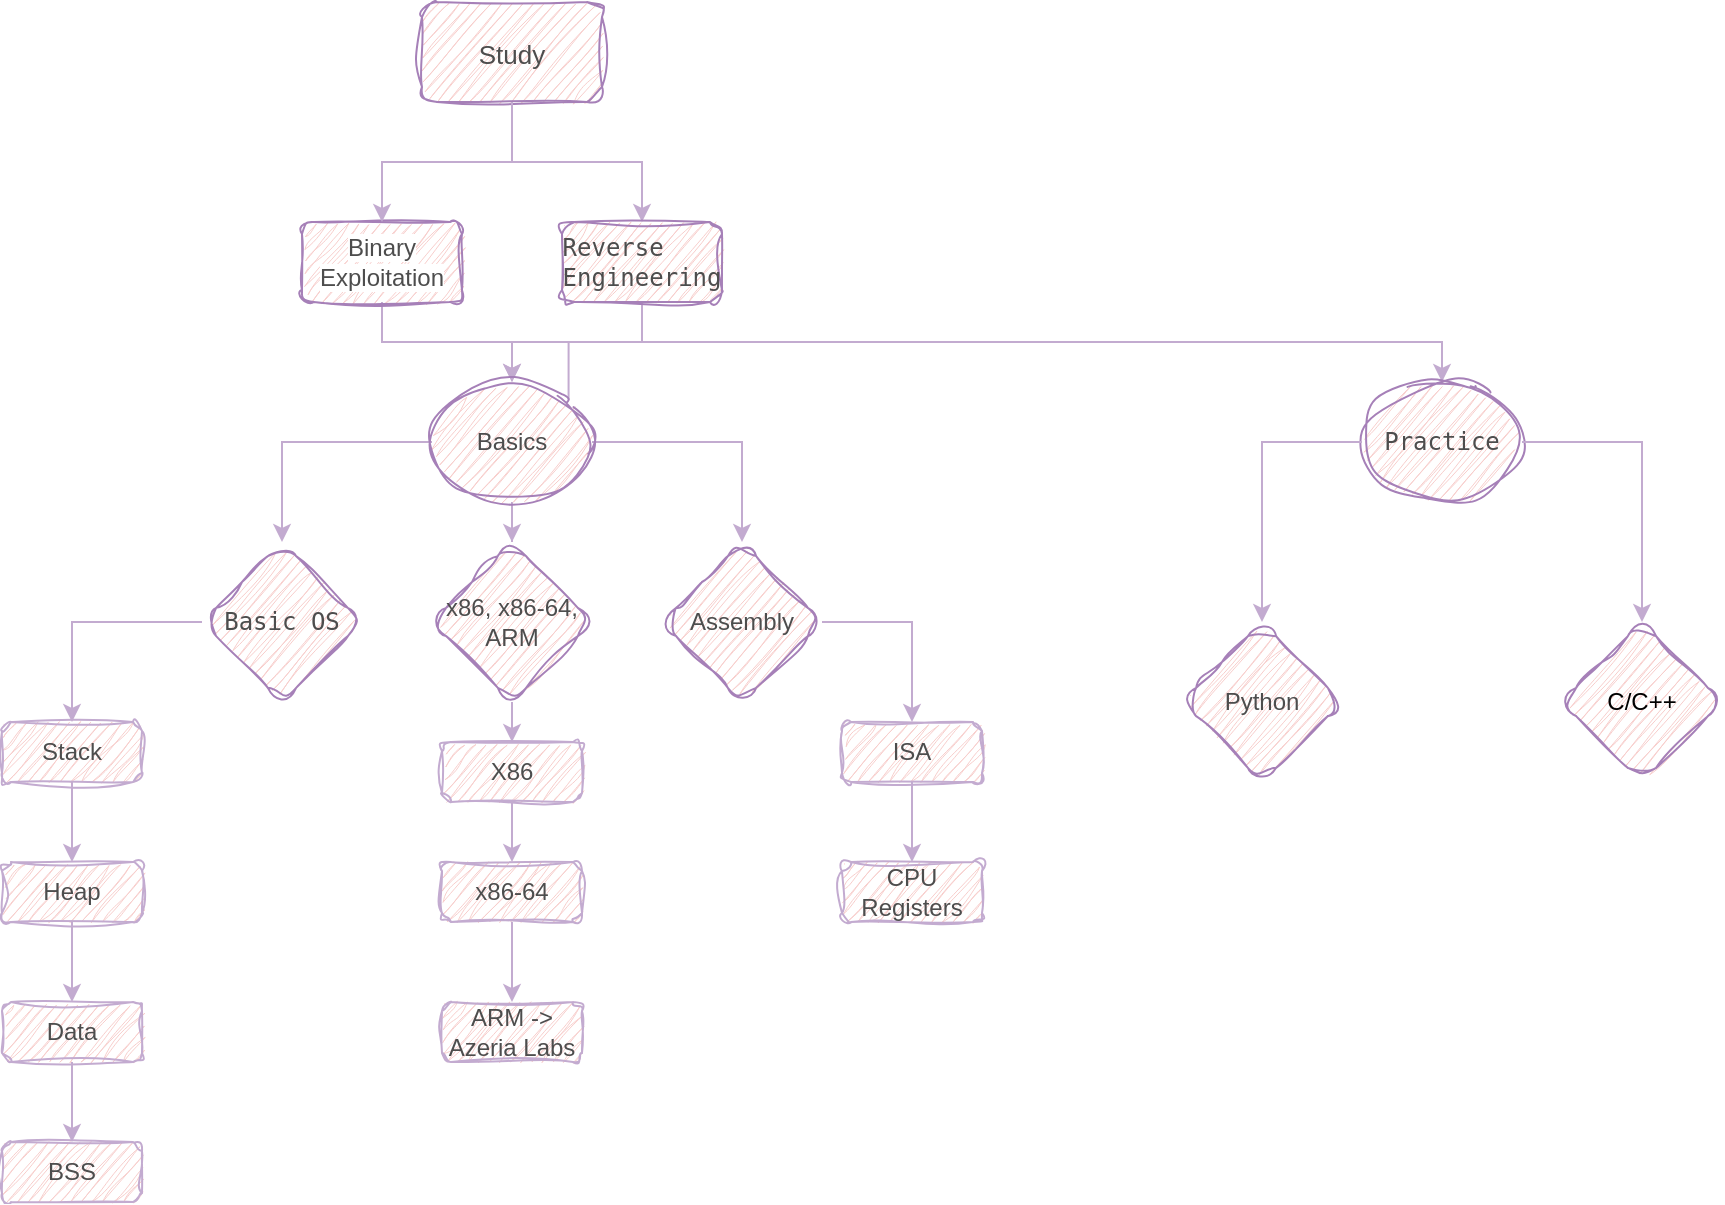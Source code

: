<mxfile version="26.1.3">
  <diagram name="Page-1" id="p3vafeq9-uN2_DDaD3mc">
    <mxGraphModel dx="1434" dy="759" grid="1" gridSize="10" guides="1" tooltips="1" connect="1" arrows="1" fold="1" page="1" pageScale="1" pageWidth="850" pageHeight="1100" math="0" shadow="0">
      <root>
        <mxCell id="0" />
        <mxCell id="1" parent="0" />
        <mxCell id="xd8l0e-0BIn2XX3NstND-5" style="edgeStyle=orthogonalEdgeStyle;rounded=0;orthogonalLoop=1;jettySize=auto;html=1;exitX=0.5;exitY=1;exitDx=0;exitDy=0;strokeColor=#C3ABD0;entryX=0.5;entryY=0;entryDx=0;entryDy=0;" edge="1" parent="1" source="xd8l0e-0BIn2XX3NstND-1" target="xd8l0e-0BIn2XX3NstND-9">
          <mxGeometry relative="1" as="geometry">
            <mxPoint x="425" y="140" as="targetPoint" />
            <Array as="points">
              <mxPoint x="425" y="130" />
              <mxPoint x="490" y="130" />
            </Array>
          </mxGeometry>
        </mxCell>
        <mxCell id="xd8l0e-0BIn2XX3NstND-1" value="&lt;h2&gt;&lt;font face=&quot;Helvetica&quot; style=&quot;color: rgb(77, 77, 77); font-size: 13px;&quot;&gt;&lt;span style=&quot;font-weight: normal;&quot;&gt;Study&lt;/span&gt;&lt;/font&gt;&lt;/h2&gt;" style="text;html=1;align=center;verticalAlign=middle;whiteSpace=wrap;rounded=1;fillColor=#f8cecc;strokeColor=#A680B8;glass=0;sketch=1;curveFitting=1;jiggle=2;shadow=0;gradientColor=none;" vertex="1" parent="1">
          <mxGeometry x="380" y="50" width="90" height="50" as="geometry" />
        </mxCell>
        <mxCell id="xd8l0e-0BIn2XX3NstND-24" style="edgeStyle=orthogonalEdgeStyle;rounded=0;orthogonalLoop=1;jettySize=auto;html=1;exitX=0.5;exitY=1;exitDx=0;exitDy=0;fontFamily=Helvetica;fontSize=12;fontColor=default;strokeColor=#C3ABD0;" edge="1" parent="1" source="xd8l0e-0BIn2XX3NstND-8" target="xd8l0e-0BIn2XX3NstND-20">
          <mxGeometry relative="1" as="geometry" />
        </mxCell>
        <mxCell id="xd8l0e-0BIn2XX3NstND-8" value="&lt;span style=&quot;background-color: light-dark(#ffffff, var(--ge-dark-color, #121212));&quot;&gt;&lt;span style=&quot;color: rgb(77, 77, 77);&quot;&gt;Binary Exploitation&lt;/span&gt;&lt;/span&gt;" style="text;html=1;align=center;verticalAlign=middle;whiteSpace=wrap;rounded=1;fillColor=#f8cecc;strokeColor=#A680B8;glass=0;sketch=1;curveFitting=1;jiggle=2;shadow=0;gradientColor=none;" vertex="1" parent="1">
          <mxGeometry x="320" y="160" width="80" height="40" as="geometry" />
        </mxCell>
        <mxCell id="xd8l0e-0BIn2XX3NstND-26" style="edgeStyle=orthogonalEdgeStyle;rounded=0;orthogonalLoop=1;jettySize=auto;html=1;exitX=0.5;exitY=1;exitDx=0;exitDy=0;entryX=0.5;entryY=0;entryDx=0;entryDy=0;fontFamily=Helvetica;fontSize=12;fontColor=default;strokeColor=#C3ABD0;" edge="1" parent="1" source="xd8l0e-0BIn2XX3NstND-9" target="xd8l0e-0BIn2XX3NstND-20">
          <mxGeometry relative="1" as="geometry" />
        </mxCell>
        <mxCell id="xd8l0e-0BIn2XX3NstND-9" value="&lt;div role=&quot;text&quot; tabindex=&quot;0&quot; id=&quot;tw-target-text-container&quot; class=&quot;tw-ta-container tw-nfl&quot;&gt;&lt;pre aria-label=&quot;Texto traduzido: reverse engineering&quot; dir=&quot;ltr&quot; data-ved=&quot;2ahUKEwj19vmpt6uMAxVejZUCHf8uEAwQ3ewLegQICBAU&quot; style=&quot;text-align:left&quot; id=&quot;tw-target-text&quot; data-placeholder=&quot;Tradução&quot; class=&quot;tw-data-text tw-text-large tw-ta&quot;&gt;&lt;span style=&quot;color: rgb(77, 77, 77);&quot; lang=&quot;en&quot; class=&quot;Y2IQFc&quot;&gt;Reverse&lt;br&gt;Engineering&lt;/span&gt;&lt;/pre&gt;&lt;/div&gt;" style="text;html=1;align=center;verticalAlign=middle;whiteSpace=wrap;rounded=1;fillColor=#f8cecc;strokeColor=#A680B8;glass=0;sketch=1;curveFitting=1;jiggle=2;shadow=0;gradientColor=none;" vertex="1" parent="1">
          <mxGeometry x="450" y="160" width="80" height="40" as="geometry" />
        </mxCell>
        <mxCell id="xd8l0e-0BIn2XX3NstND-12" style="edgeStyle=orthogonalEdgeStyle;rounded=0;orthogonalLoop=1;jettySize=auto;html=1;exitX=0.5;exitY=1;exitDx=0;exitDy=0;strokeColor=#C3ABD0;entryX=0.5;entryY=0;entryDx=0;entryDy=0;entryPerimeter=0;" edge="1" parent="1" source="xd8l0e-0BIn2XX3NstND-1" target="xd8l0e-0BIn2XX3NstND-8">
          <mxGeometry relative="1" as="geometry">
            <mxPoint x="370" y="150" as="targetPoint" />
            <mxPoint x="305" y="100" as="sourcePoint" />
            <Array as="points">
              <mxPoint x="425" y="130" />
              <mxPoint x="360" y="130" />
            </Array>
          </mxGeometry>
        </mxCell>
        <mxCell id="xd8l0e-0BIn2XX3NstND-28" value="" style="edgeStyle=orthogonalEdgeStyle;rounded=0;orthogonalLoop=1;jettySize=auto;html=1;fontFamily=Helvetica;fontSize=12;fontColor=default;strokeColor=#C3ABD0;" edge="1" parent="1" source="xd8l0e-0BIn2XX3NstND-20" target="xd8l0e-0BIn2XX3NstND-27">
          <mxGeometry relative="1" as="geometry" />
        </mxCell>
        <mxCell id="xd8l0e-0BIn2XX3NstND-30" value="" style="edgeStyle=orthogonalEdgeStyle;rounded=0;orthogonalLoop=1;jettySize=auto;html=1;fontFamily=Helvetica;fontSize=12;fontColor=default;strokeColor=#C3ABD0;" edge="1" parent="1" source="xd8l0e-0BIn2XX3NstND-20" target="xd8l0e-0BIn2XX3NstND-29">
          <mxGeometry relative="1" as="geometry" />
        </mxCell>
        <mxCell id="xd8l0e-0BIn2XX3NstND-32" value="" style="edgeStyle=orthogonalEdgeStyle;rounded=0;orthogonalLoop=1;jettySize=auto;html=1;fontFamily=Helvetica;fontSize=12;fontColor=default;strokeColor=#C3ABD0;" edge="1" parent="1" source="xd8l0e-0BIn2XX3NstND-20" target="xd8l0e-0BIn2XX3NstND-31">
          <mxGeometry relative="1" as="geometry" />
        </mxCell>
        <mxCell id="xd8l0e-0BIn2XX3NstND-58" style="edgeStyle=orthogonalEdgeStyle;rounded=0;orthogonalLoop=1;jettySize=auto;html=1;exitX=1;exitY=0;exitDx=0;exitDy=0;fontFamily=Helvetica;fontSize=12;fontColor=default;strokeColor=#C3ABD0;entryX=0.5;entryY=0;entryDx=0;entryDy=0;" edge="1" parent="1" source="xd8l0e-0BIn2XX3NstND-20" target="xd8l0e-0BIn2XX3NstND-56">
          <mxGeometry relative="1" as="geometry">
            <mxPoint x="800" y="760" as="targetPoint" />
            <Array as="points">
              <mxPoint x="453" y="220" />
              <mxPoint x="890" y="220" />
            </Array>
          </mxGeometry>
        </mxCell>
        <mxCell id="xd8l0e-0BIn2XX3NstND-20" value="&lt;span style=&quot;color: rgb(77, 77, 77);&quot;&gt;Basics&lt;/span&gt;" style="ellipse;whiteSpace=wrap;html=1;fillColor=#f8cecc;strokeColor=#A680B8;gradientColor=none;rounded=1;glass=0;sketch=1;curveFitting=1;jiggle=2;shadow=0;" vertex="1" parent="1">
          <mxGeometry x="385" y="240" width="80" height="60" as="geometry" />
        </mxCell>
        <mxCell id="xd8l0e-0BIn2XX3NstND-37" value="" style="edgeStyle=orthogonalEdgeStyle;rounded=0;orthogonalLoop=1;jettySize=auto;html=1;fontFamily=Helvetica;fontSize=12;fontColor=default;strokeColor=#C3ABD0;" edge="1" parent="1" source="xd8l0e-0BIn2XX3NstND-27" target="xd8l0e-0BIn2XX3NstND-36">
          <mxGeometry relative="1" as="geometry" />
        </mxCell>
        <mxCell id="xd8l0e-0BIn2XX3NstND-27" value="&lt;div role=&quot;text&quot; tabindex=&quot;0&quot; id=&quot;tw-target-text-container&quot; class=&quot;tw-ta-container tw-nfl&quot;&gt;&lt;pre aria-label=&quot;Texto traduzido: Basic OS&quot; dir=&quot;ltr&quot; data-ved=&quot;2ahUKEwj19vmpt6uMAxVejZUCHf8uEAwQ3ewLegQICBAU&quot; style=&quot;text-align:left&quot; id=&quot;tw-target-text&quot; data-placeholder=&quot;Tradução&quot; class=&quot;tw-data-text tw-text-large tw-ta&quot;&gt;&lt;span style=&quot;color: rgb(77, 77, 77);&quot; lang=&quot;en&quot; class=&quot;Y2IQFc&quot;&gt;Basic OS&lt;/span&gt;&lt;/pre&gt;&lt;/div&gt;" style="rhombus;whiteSpace=wrap;html=1;fillColor=#f8cecc;strokeColor=#A680B8;gradientColor=none;rounded=1;glass=0;sketch=1;curveFitting=1;jiggle=2;shadow=0;" vertex="1" parent="1">
          <mxGeometry x="270" y="320" width="80" height="80" as="geometry" />
        </mxCell>
        <mxCell id="xd8l0e-0BIn2XX3NstND-29" value="&lt;span style=&quot;color: rgb(77, 77, 77);&quot;&gt;x86, x86-64, ARM&lt;/span&gt;" style="rhombus;whiteSpace=wrap;html=1;fillColor=#f8cecc;strokeColor=#A680B8;gradientColor=none;rounded=1;glass=0;sketch=1;curveFitting=1;jiggle=2;shadow=0;" vertex="1" parent="1">
          <mxGeometry x="385" y="320" width="80" height="80" as="geometry" />
        </mxCell>
        <mxCell id="xd8l0e-0BIn2XX3NstND-49" style="edgeStyle=orthogonalEdgeStyle;rounded=0;orthogonalLoop=1;jettySize=auto;html=1;exitX=1;exitY=0.5;exitDx=0;exitDy=0;fontFamily=Helvetica;fontSize=12;fontColor=default;strokeColor=#C3ABD0;" edge="1" parent="1" source="xd8l0e-0BIn2XX3NstND-31" target="xd8l0e-0BIn2XX3NstND-48">
          <mxGeometry relative="1" as="geometry" />
        </mxCell>
        <mxCell id="xd8l0e-0BIn2XX3NstND-31" value="&lt;span style=&quot;color: rgb(77, 77, 77);&quot;&gt;Assembly&lt;/span&gt;" style="rhombus;whiteSpace=wrap;html=1;fillColor=#f8cecc;strokeColor=#A680B8;gradientColor=none;rounded=1;glass=0;sketch=1;curveFitting=1;jiggle=2;shadow=0;" vertex="1" parent="1">
          <mxGeometry x="500" y="320" width="80" height="80" as="geometry" />
        </mxCell>
        <mxCell id="xd8l0e-0BIn2XX3NstND-39" value="" style="edgeStyle=orthogonalEdgeStyle;rounded=0;orthogonalLoop=1;jettySize=auto;html=1;fontFamily=Helvetica;fontSize=12;fontColor=default;strokeColor=#C3ABD0;" edge="1" parent="1" source="xd8l0e-0BIn2XX3NstND-36" target="xd8l0e-0BIn2XX3NstND-38">
          <mxGeometry relative="1" as="geometry" />
        </mxCell>
        <mxCell id="xd8l0e-0BIn2XX3NstND-36" value="&lt;span style=&quot;color: rgb(77, 77, 77);&quot;&gt;Stack&lt;/span&gt;" style="whiteSpace=wrap;html=1;fillColor=#f8cecc;strokeColor=#C3ABD0;gradientColor=none;rounded=1;glass=0;sketch=1;curveFitting=1;jiggle=2;shadow=0;" vertex="1" parent="1">
          <mxGeometry x="170" y="410" width="70" height="30" as="geometry" />
        </mxCell>
        <mxCell id="xd8l0e-0BIn2XX3NstND-41" value="" style="edgeStyle=orthogonalEdgeStyle;rounded=0;orthogonalLoop=1;jettySize=auto;html=1;fontFamily=Helvetica;fontSize=12;fontColor=default;strokeColor=#C3ABD0;" edge="1" parent="1" source="xd8l0e-0BIn2XX3NstND-38" target="xd8l0e-0BIn2XX3NstND-40">
          <mxGeometry relative="1" as="geometry" />
        </mxCell>
        <mxCell id="xd8l0e-0BIn2XX3NstND-38" value="&lt;span style=&quot;color: rgb(77, 77, 77);&quot;&gt;Heap&lt;/span&gt;" style="whiteSpace=wrap;html=1;fillColor=#f8cecc;strokeColor=#C3ABD0;gradientColor=none;rounded=1;glass=0;sketch=1;curveFitting=1;jiggle=2;shadow=0;" vertex="1" parent="1">
          <mxGeometry x="170" y="480" width="70" height="30" as="geometry" />
        </mxCell>
        <mxCell id="xd8l0e-0BIn2XX3NstND-44" value="" style="edgeStyle=orthogonalEdgeStyle;rounded=0;orthogonalLoop=1;jettySize=auto;html=1;fontFamily=Helvetica;fontSize=12;fontColor=default;strokeColor=#C3ABD0;" edge="1" parent="1" source="xd8l0e-0BIn2XX3NstND-40" target="xd8l0e-0BIn2XX3NstND-43">
          <mxGeometry relative="1" as="geometry" />
        </mxCell>
        <mxCell id="xd8l0e-0BIn2XX3NstND-40" value="&lt;span style=&quot;color: rgb(77, 77, 77);&quot;&gt;Data&lt;/span&gt;" style="whiteSpace=wrap;html=1;fillColor=#f8cecc;strokeColor=#C3ABD0;gradientColor=none;rounded=1;glass=0;sketch=1;curveFitting=1;jiggle=2;shadow=0;" vertex="1" parent="1">
          <mxGeometry x="170" y="550" width="70" height="30" as="geometry" />
        </mxCell>
        <mxCell id="xd8l0e-0BIn2XX3NstND-43" value="&lt;span style=&quot;color: rgb(77, 77, 77);&quot;&gt;BSS&lt;/span&gt;" style="whiteSpace=wrap;html=1;fillColor=#f8cecc;strokeColor=#C3ABD0;gradientColor=none;rounded=1;glass=0;sketch=1;curveFitting=1;jiggle=2;shadow=0;" vertex="1" parent="1">
          <mxGeometry x="170" y="620" width="70" height="30" as="geometry" />
        </mxCell>
        <mxCell id="xd8l0e-0BIn2XX3NstND-51" value="" style="edgeStyle=orthogonalEdgeStyle;rounded=0;orthogonalLoop=1;jettySize=auto;html=1;fontFamily=Helvetica;fontSize=12;fontColor=default;strokeColor=#C3ABD0;" edge="1" parent="1" source="xd8l0e-0BIn2XX3NstND-48" target="xd8l0e-0BIn2XX3NstND-50">
          <mxGeometry relative="1" as="geometry" />
        </mxCell>
        <mxCell id="xd8l0e-0BIn2XX3NstND-48" value="&lt;span style=&quot;color: rgb(77, 77, 77);&quot;&gt;ISA&lt;/span&gt;" style="whiteSpace=wrap;html=1;fillColor=#f8cecc;strokeColor=#C3ABD0;gradientColor=none;rounded=1;glass=0;sketch=1;curveFitting=1;jiggle=2;shadow=0;" vertex="1" parent="1">
          <mxGeometry x="590" y="410" width="70" height="30" as="geometry" />
        </mxCell>
        <mxCell id="xd8l0e-0BIn2XX3NstND-50" value="&lt;span style=&quot;color: rgb(77, 77, 77);&quot;&gt;CPU Registers&lt;/span&gt;" style="whiteSpace=wrap;html=1;fillColor=#f8cecc;strokeColor=#C3ABD0;gradientColor=none;rounded=1;glass=0;sketch=1;curveFitting=1;jiggle=2;shadow=0;" vertex="1" parent="1">
          <mxGeometry x="590" y="480" width="70" height="30" as="geometry" />
        </mxCell>
        <mxCell id="xd8l0e-0BIn2XX3NstND-56" value="&lt;div role=&quot;text&quot; tabindex=&quot;0&quot; id=&quot;tw-target-text-container&quot; class=&quot;tw-ta-container tw-nfl&quot;&gt;&lt;pre aria-label=&quot;Texto traduzido: Practice&quot; dir=&quot;ltr&quot; data-ved=&quot;2ahUKEwj19vmpt6uMAxVejZUCHf8uEAwQ3ewLegQICBAU&quot; style=&quot;text-align:left&quot; id=&quot;tw-target-text&quot; data-placeholder=&quot;Tradução&quot; class=&quot;tw-data-text tw-text-large tw-ta&quot;&gt;&lt;span style=&quot;color: rgb(77, 77, 77);&quot; lang=&quot;en&quot; class=&quot;Y2IQFc&quot;&gt;Practice&lt;/span&gt;&lt;/pre&gt;&lt;/div&gt;" style="ellipse;whiteSpace=wrap;html=1;fillColor=#f8cecc;strokeColor=#A680B8;gradientColor=none;rounded=1;glass=0;sketch=1;curveFitting=1;jiggle=2;shadow=0;" vertex="1" parent="1">
          <mxGeometry x="850" y="240" width="80" height="60" as="geometry" />
        </mxCell>
        <mxCell id="xd8l0e-0BIn2XX3NstND-62" style="edgeStyle=orthogonalEdgeStyle;rounded=0;orthogonalLoop=1;jettySize=auto;html=1;exitX=0.5;exitY=1;exitDx=0;exitDy=0;entryX=0.5;entryY=0;entryDx=0;entryDy=0;fontFamily=Helvetica;fontSize=12;fontColor=default;strokeColor=#C3ABD0;" edge="1" parent="1" source="xd8l0e-0BIn2XX3NstND-59" target="xd8l0e-0BIn2XX3NstND-60">
          <mxGeometry relative="1" as="geometry" />
        </mxCell>
        <mxCell id="xd8l0e-0BIn2XX3NstND-59" value="&lt;span style=&quot;color: rgb(77, 77, 77);&quot;&gt;X86&lt;/span&gt;" style="whiteSpace=wrap;html=1;fillColor=#f8cecc;strokeColor=#C3ABD0;gradientColor=none;rounded=1;glass=0;sketch=1;curveFitting=1;jiggle=2;shadow=0;" vertex="1" parent="1">
          <mxGeometry x="390" y="420" width="70" height="30" as="geometry" />
        </mxCell>
        <mxCell id="xd8l0e-0BIn2XX3NstND-63" style="edgeStyle=orthogonalEdgeStyle;rounded=0;orthogonalLoop=1;jettySize=auto;html=1;exitX=0.5;exitY=1;exitDx=0;exitDy=0;entryX=0.5;entryY=0;entryDx=0;entryDy=0;fontFamily=Helvetica;fontSize=12;fontColor=default;strokeColor=#C3ABD0;" edge="1" parent="1" source="xd8l0e-0BIn2XX3NstND-60" target="xd8l0e-0BIn2XX3NstND-61">
          <mxGeometry relative="1" as="geometry" />
        </mxCell>
        <mxCell id="xd8l0e-0BIn2XX3NstND-60" value="&lt;span style=&quot;color: rgb(77, 77, 77);&quot;&gt;x86-64&lt;/span&gt;" style="whiteSpace=wrap;html=1;fillColor=#f8cecc;strokeColor=#C3ABD0;gradientColor=none;rounded=1;glass=0;sketch=1;curveFitting=1;jiggle=2;shadow=0;" vertex="1" parent="1">
          <mxGeometry x="390" y="480" width="70" height="30" as="geometry" />
        </mxCell>
        <mxCell id="xd8l0e-0BIn2XX3NstND-61" value="&lt;span style=&quot;color: rgb(77, 77, 77);&quot;&gt;ARM -&amp;gt; Azeria Labs&lt;/span&gt;" style="whiteSpace=wrap;html=1;fillColor=#f8cecc;strokeColor=#C3ABD0;gradientColor=none;rounded=1;glass=0;sketch=1;curveFitting=1;jiggle=2;shadow=0;" vertex="1" parent="1">
          <mxGeometry x="390" y="550" width="70" height="30" as="geometry" />
        </mxCell>
        <mxCell id="xd8l0e-0BIn2XX3NstND-64" value="&lt;span style=&quot;color: rgb(77, 77, 77);&quot;&gt;Python&lt;/span&gt;" style="rhombus;whiteSpace=wrap;html=1;fillColor=#f8cecc;strokeColor=#A680B8;gradientColor=none;rounded=1;glass=0;sketch=1;curveFitting=1;jiggle=2;shadow=0;" vertex="1" parent="1">
          <mxGeometry x="760" y="360" width="80" height="80" as="geometry" />
        </mxCell>
        <mxCell id="xd8l0e-0BIn2XX3NstND-65" value="&lt;span&gt;C/C++&lt;/span&gt;" style="rhombus;whiteSpace=wrap;html=1;fillColor=#f8cecc;strokeColor=#A680B8;gradientColor=none;rounded=1;glass=0;sketch=1;curveFitting=1;jiggle=2;shadow=0;" vertex="1" parent="1">
          <mxGeometry x="950" y="360" width="80" height="80" as="geometry" />
        </mxCell>
        <mxCell id="xd8l0e-0BIn2XX3NstND-68" style="edgeStyle=orthogonalEdgeStyle;rounded=0;orthogonalLoop=1;jettySize=auto;html=1;fontFamily=Helvetica;fontSize=12;fontColor=default;strokeColor=#C3ABD0;entryX=0.5;entryY=0;entryDx=0;entryDy=0;exitX=1;exitY=0.5;exitDx=0;exitDy=0;" edge="1" parent="1" source="xd8l0e-0BIn2XX3NstND-56" target="xd8l0e-0BIn2XX3NstND-65">
          <mxGeometry relative="1" as="geometry">
            <mxPoint x="930" y="321" as="sourcePoint" />
            <mxPoint x="975" y="370" as="targetPoint" />
          </mxGeometry>
        </mxCell>
        <mxCell id="xd8l0e-0BIn2XX3NstND-69" value="" style="edgeStyle=orthogonalEdgeStyle;rounded=0;orthogonalLoop=1;jettySize=auto;html=1;fontFamily=Helvetica;fontSize=12;fontColor=default;strokeColor=#C3ABD0;exitX=0;exitY=0.5;exitDx=0;exitDy=0;entryX=0.5;entryY=0;entryDx=0;entryDy=0;" edge="1" parent="1" source="xd8l0e-0BIn2XX3NstND-56" target="xd8l0e-0BIn2XX3NstND-64">
          <mxGeometry relative="1" as="geometry">
            <mxPoint x="835" y="320" as="sourcePoint" />
            <mxPoint x="770" y="370" as="targetPoint" />
          </mxGeometry>
        </mxCell>
        <mxCell id="xd8l0e-0BIn2XX3NstND-75" style="edgeStyle=orthogonalEdgeStyle;rounded=0;orthogonalLoop=1;jettySize=auto;html=1;exitX=0.5;exitY=1;exitDx=0;exitDy=0;fontFamily=Helvetica;fontSize=12;fontColor=default;strokeColor=#C3ABD0;" edge="1" parent="1" source="xd8l0e-0BIn2XX3NstND-29">
          <mxGeometry relative="1" as="geometry">
            <mxPoint x="435" y="520" as="sourcePoint" />
            <mxPoint x="425" y="420" as="targetPoint" />
          </mxGeometry>
        </mxCell>
      </root>
    </mxGraphModel>
  </diagram>
</mxfile>
